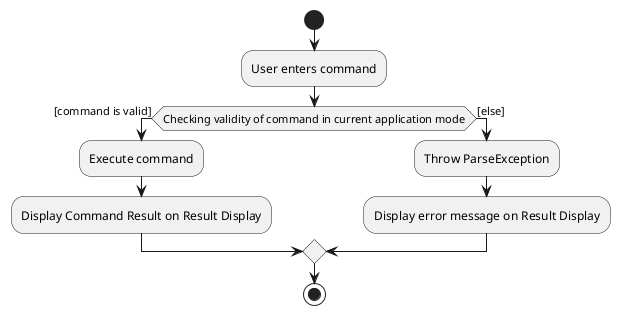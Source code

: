 @startuml

start
:User enters command;

if (Checking validity of command in current application mode) then ([command is valid])
    :Execute command;
    :Display Command Result on Result Display;
else ([else])
    :Throw ParseException;
    :Display error message on Result Display;

endif

stop
@enduml
